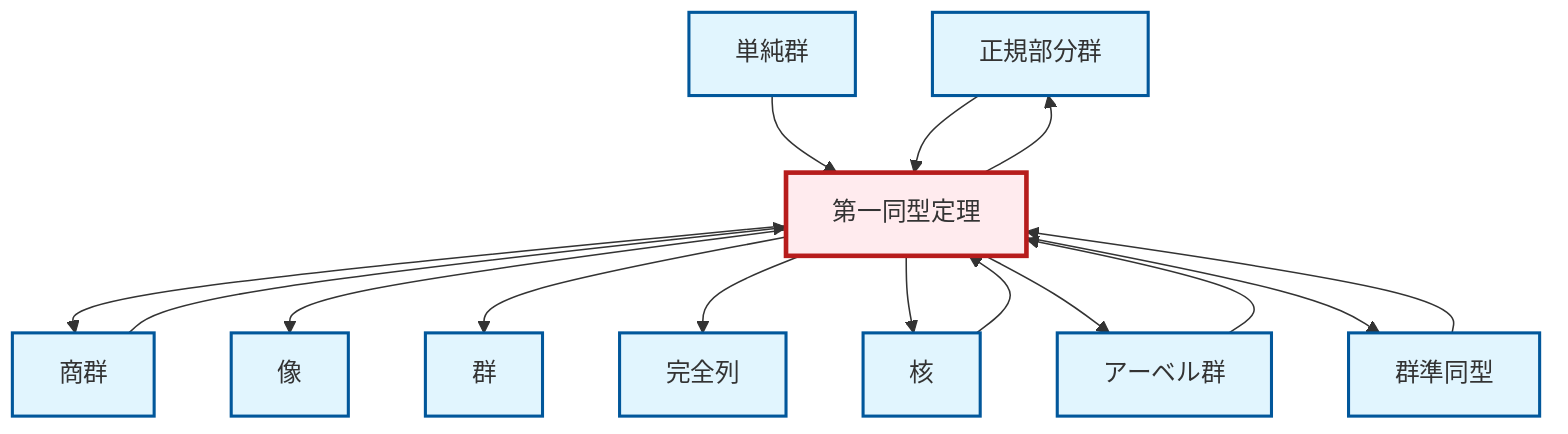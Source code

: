 graph TD
    classDef definition fill:#e1f5fe,stroke:#01579b,stroke-width:2px
    classDef theorem fill:#f3e5f5,stroke:#4a148c,stroke-width:2px
    classDef axiom fill:#fff3e0,stroke:#e65100,stroke-width:2px
    classDef example fill:#e8f5e9,stroke:#1b5e20,stroke-width:2px
    classDef current fill:#ffebee,stroke:#b71c1c,stroke-width:3px
    def-exact-sequence["完全列"]:::definition
    def-normal-subgroup["正規部分群"]:::definition
    def-image["像"]:::definition
    def-kernel["核"]:::definition
    def-homomorphism["群準同型"]:::definition
    def-abelian-group["アーベル群"]:::definition
    thm-first-isomorphism["第一同型定理"]:::theorem
    def-simple-group["単純群"]:::definition
    def-group["群"]:::definition
    def-quotient-group["商群"]:::definition
    thm-first-isomorphism --> def-quotient-group
    thm-first-isomorphism --> def-normal-subgroup
    def-quotient-group --> thm-first-isomorphism
    thm-first-isomorphism --> def-image
    def-abelian-group --> thm-first-isomorphism
    thm-first-isomorphism --> def-group
    def-homomorphism --> thm-first-isomorphism
    thm-first-isomorphism --> def-exact-sequence
    thm-first-isomorphism --> def-kernel
    def-simple-group --> thm-first-isomorphism
    thm-first-isomorphism --> def-abelian-group
    def-kernel --> thm-first-isomorphism
    thm-first-isomorphism --> def-homomorphism
    def-normal-subgroup --> thm-first-isomorphism
    class thm-first-isomorphism current